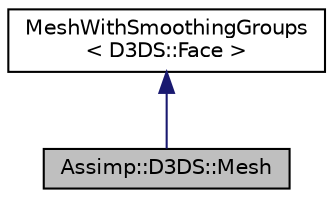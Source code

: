 digraph "Assimp::D3DS::Mesh"
{
  edge [fontname="Helvetica",fontsize="10",labelfontname="Helvetica",labelfontsize="10"];
  node [fontname="Helvetica",fontsize="10",shape=record];
  Node1 [label="Assimp::D3DS::Mesh",height=0.2,width=0.4,color="black", fillcolor="grey75", style="filled", fontcolor="black"];
  Node2 -> Node1 [dir="back",color="midnightblue",fontsize="10",style="solid",fontname="Helvetica"];
  Node2 [label="MeshWithSmoothingGroups\l\< D3DS::Face \>",height=0.2,width=0.4,color="black", fillcolor="white", style="filled",URL="$struct_mesh_with_smoothing_groups.html"];
}
